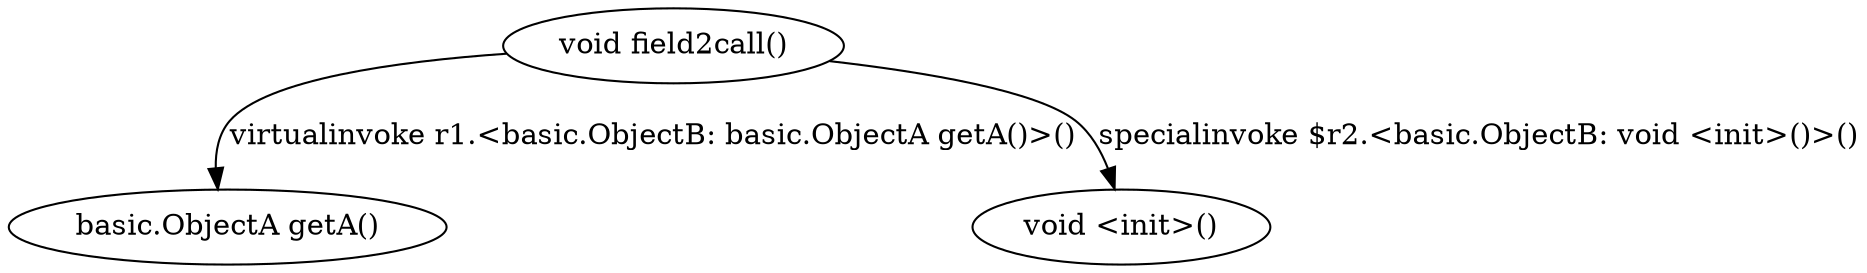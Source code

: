 digraph g {
1[label="basic.ObjectA getA()"]
0[label="void field2call()"]
2[label="void <init>()"]
0->1[label="virtualinvoke r1.<basic.ObjectB: basic.ObjectA getA()>()"]
0->2[label="specialinvoke $r2.<basic.ObjectB: void <init>()>()"]
}